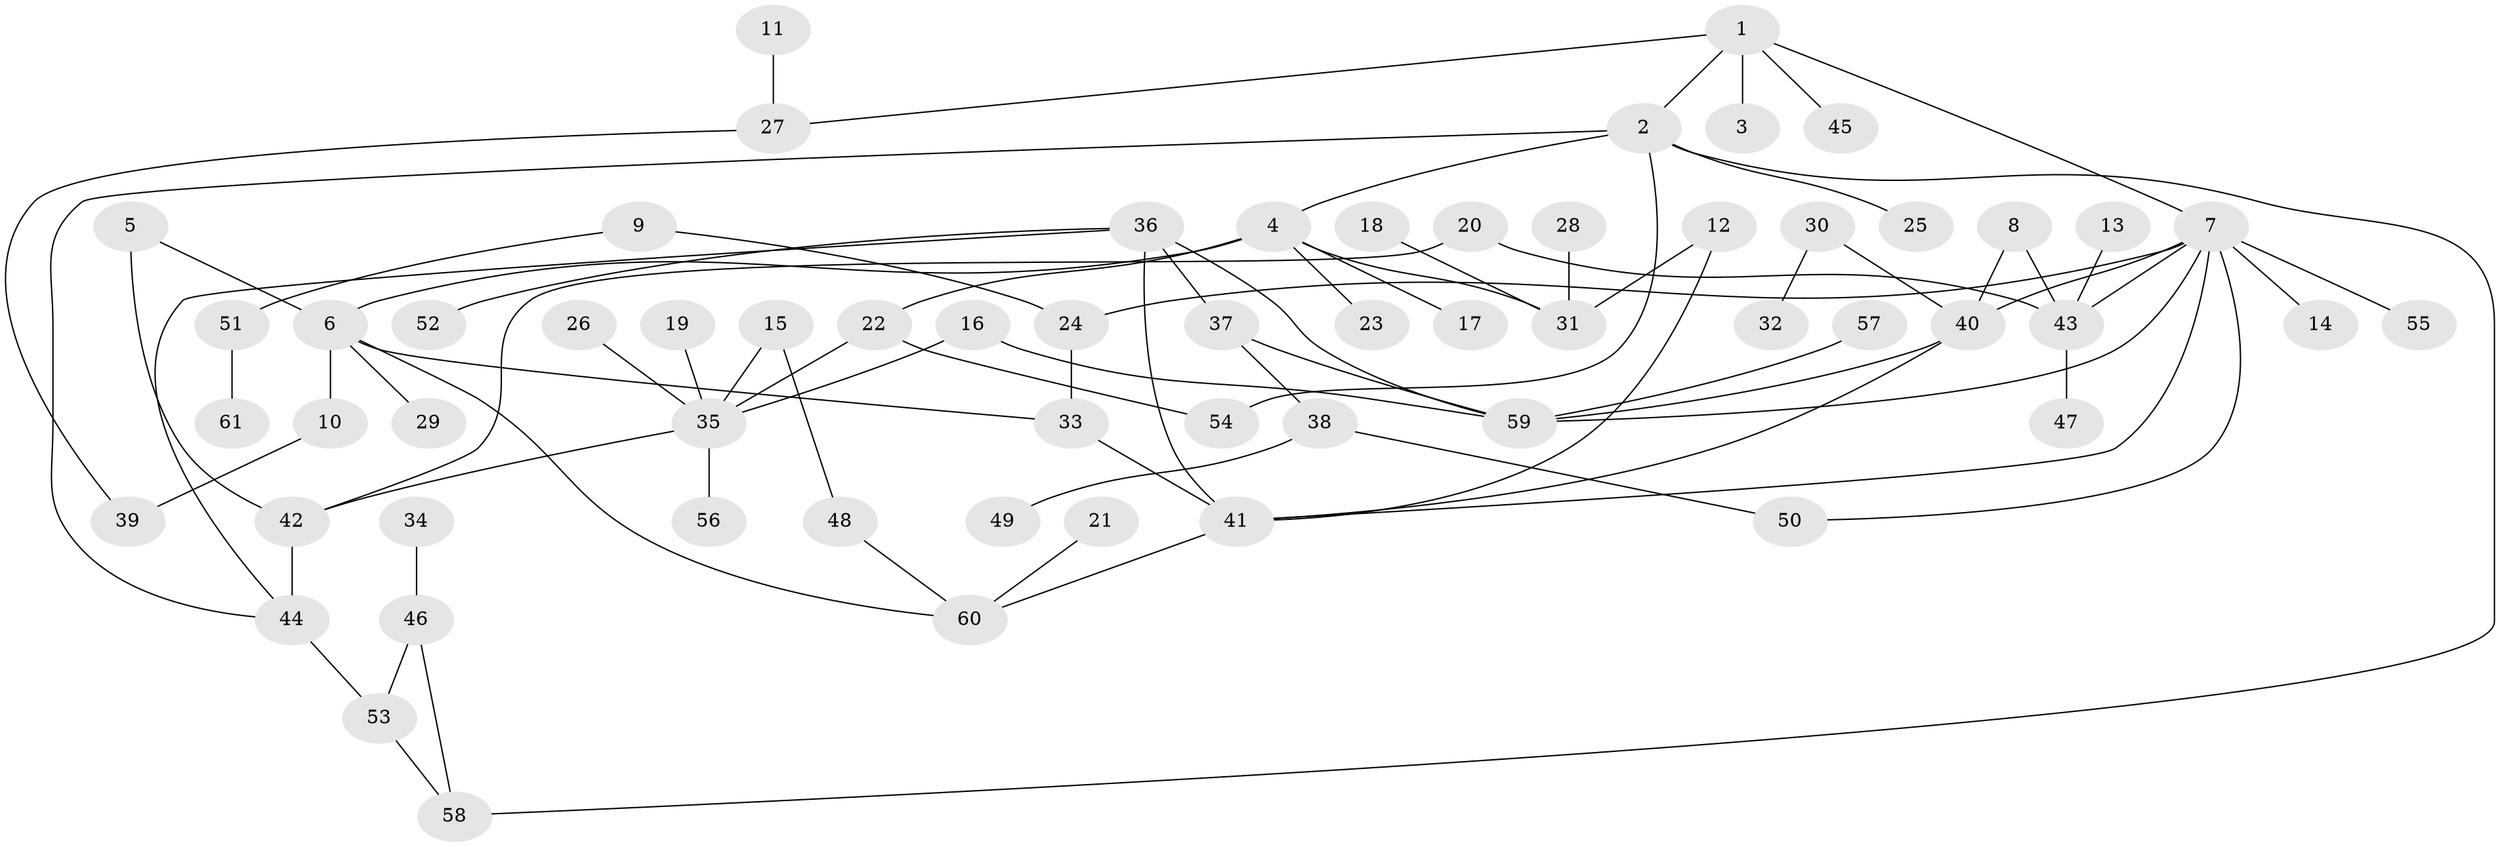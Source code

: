 // original degree distribution, {4: 0.11570247933884298, 7: 0.008264462809917356, 3: 0.17355371900826447, 6: 0.024793388429752067, 1: 0.3884297520661157, 5: 0.05785123966942149, 2: 0.23140495867768596}
// Generated by graph-tools (version 1.1) at 2025/49/03/09/25 03:49:24]
// undirected, 61 vertices, 80 edges
graph export_dot {
graph [start="1"]
  node [color=gray90,style=filled];
  1;
  2;
  3;
  4;
  5;
  6;
  7;
  8;
  9;
  10;
  11;
  12;
  13;
  14;
  15;
  16;
  17;
  18;
  19;
  20;
  21;
  22;
  23;
  24;
  25;
  26;
  27;
  28;
  29;
  30;
  31;
  32;
  33;
  34;
  35;
  36;
  37;
  38;
  39;
  40;
  41;
  42;
  43;
  44;
  45;
  46;
  47;
  48;
  49;
  50;
  51;
  52;
  53;
  54;
  55;
  56;
  57;
  58;
  59;
  60;
  61;
  1 -- 2 [weight=1.0];
  1 -- 3 [weight=1.0];
  1 -- 7 [weight=1.0];
  1 -- 27 [weight=1.0];
  1 -- 45 [weight=1.0];
  2 -- 4 [weight=1.0];
  2 -- 25 [weight=1.0];
  2 -- 44 [weight=1.0];
  2 -- 54 [weight=1.0];
  2 -- 58 [weight=1.0];
  4 -- 6 [weight=1.0];
  4 -- 17 [weight=1.0];
  4 -- 22 [weight=1.0];
  4 -- 23 [weight=1.0];
  4 -- 31 [weight=1.0];
  5 -- 6 [weight=1.0];
  5 -- 42 [weight=1.0];
  6 -- 10 [weight=1.0];
  6 -- 29 [weight=1.0];
  6 -- 33 [weight=1.0];
  6 -- 60 [weight=1.0];
  7 -- 14 [weight=1.0];
  7 -- 24 [weight=1.0];
  7 -- 40 [weight=1.0];
  7 -- 41 [weight=1.0];
  7 -- 43 [weight=1.0];
  7 -- 50 [weight=1.0];
  7 -- 55 [weight=1.0];
  7 -- 59 [weight=1.0];
  8 -- 40 [weight=1.0];
  8 -- 43 [weight=1.0];
  9 -- 24 [weight=1.0];
  9 -- 51 [weight=1.0];
  10 -- 39 [weight=1.0];
  11 -- 27 [weight=1.0];
  12 -- 31 [weight=1.0];
  12 -- 41 [weight=1.0];
  13 -- 43 [weight=1.0];
  15 -- 35 [weight=1.0];
  15 -- 48 [weight=1.0];
  16 -- 35 [weight=1.0];
  16 -- 59 [weight=1.0];
  18 -- 31 [weight=1.0];
  19 -- 35 [weight=1.0];
  20 -- 42 [weight=1.0];
  20 -- 43 [weight=1.0];
  21 -- 60 [weight=1.0];
  22 -- 35 [weight=1.0];
  22 -- 54 [weight=1.0];
  24 -- 33 [weight=1.0];
  26 -- 35 [weight=1.0];
  27 -- 39 [weight=1.0];
  28 -- 31 [weight=1.0];
  30 -- 32 [weight=1.0];
  30 -- 40 [weight=1.0];
  33 -- 41 [weight=1.0];
  34 -- 46 [weight=1.0];
  35 -- 42 [weight=1.0];
  35 -- 56 [weight=1.0];
  36 -- 37 [weight=1.0];
  36 -- 41 [weight=1.0];
  36 -- 44 [weight=1.0];
  36 -- 52 [weight=1.0];
  36 -- 59 [weight=1.0];
  37 -- 38 [weight=1.0];
  37 -- 59 [weight=1.0];
  38 -- 49 [weight=1.0];
  38 -- 50 [weight=1.0];
  40 -- 41 [weight=1.0];
  40 -- 59 [weight=1.0];
  41 -- 60 [weight=1.0];
  42 -- 44 [weight=1.0];
  43 -- 47 [weight=1.0];
  44 -- 53 [weight=1.0];
  46 -- 53 [weight=1.0];
  46 -- 58 [weight=1.0];
  48 -- 60 [weight=1.0];
  51 -- 61 [weight=1.0];
  53 -- 58 [weight=1.0];
  57 -- 59 [weight=1.0];
}
